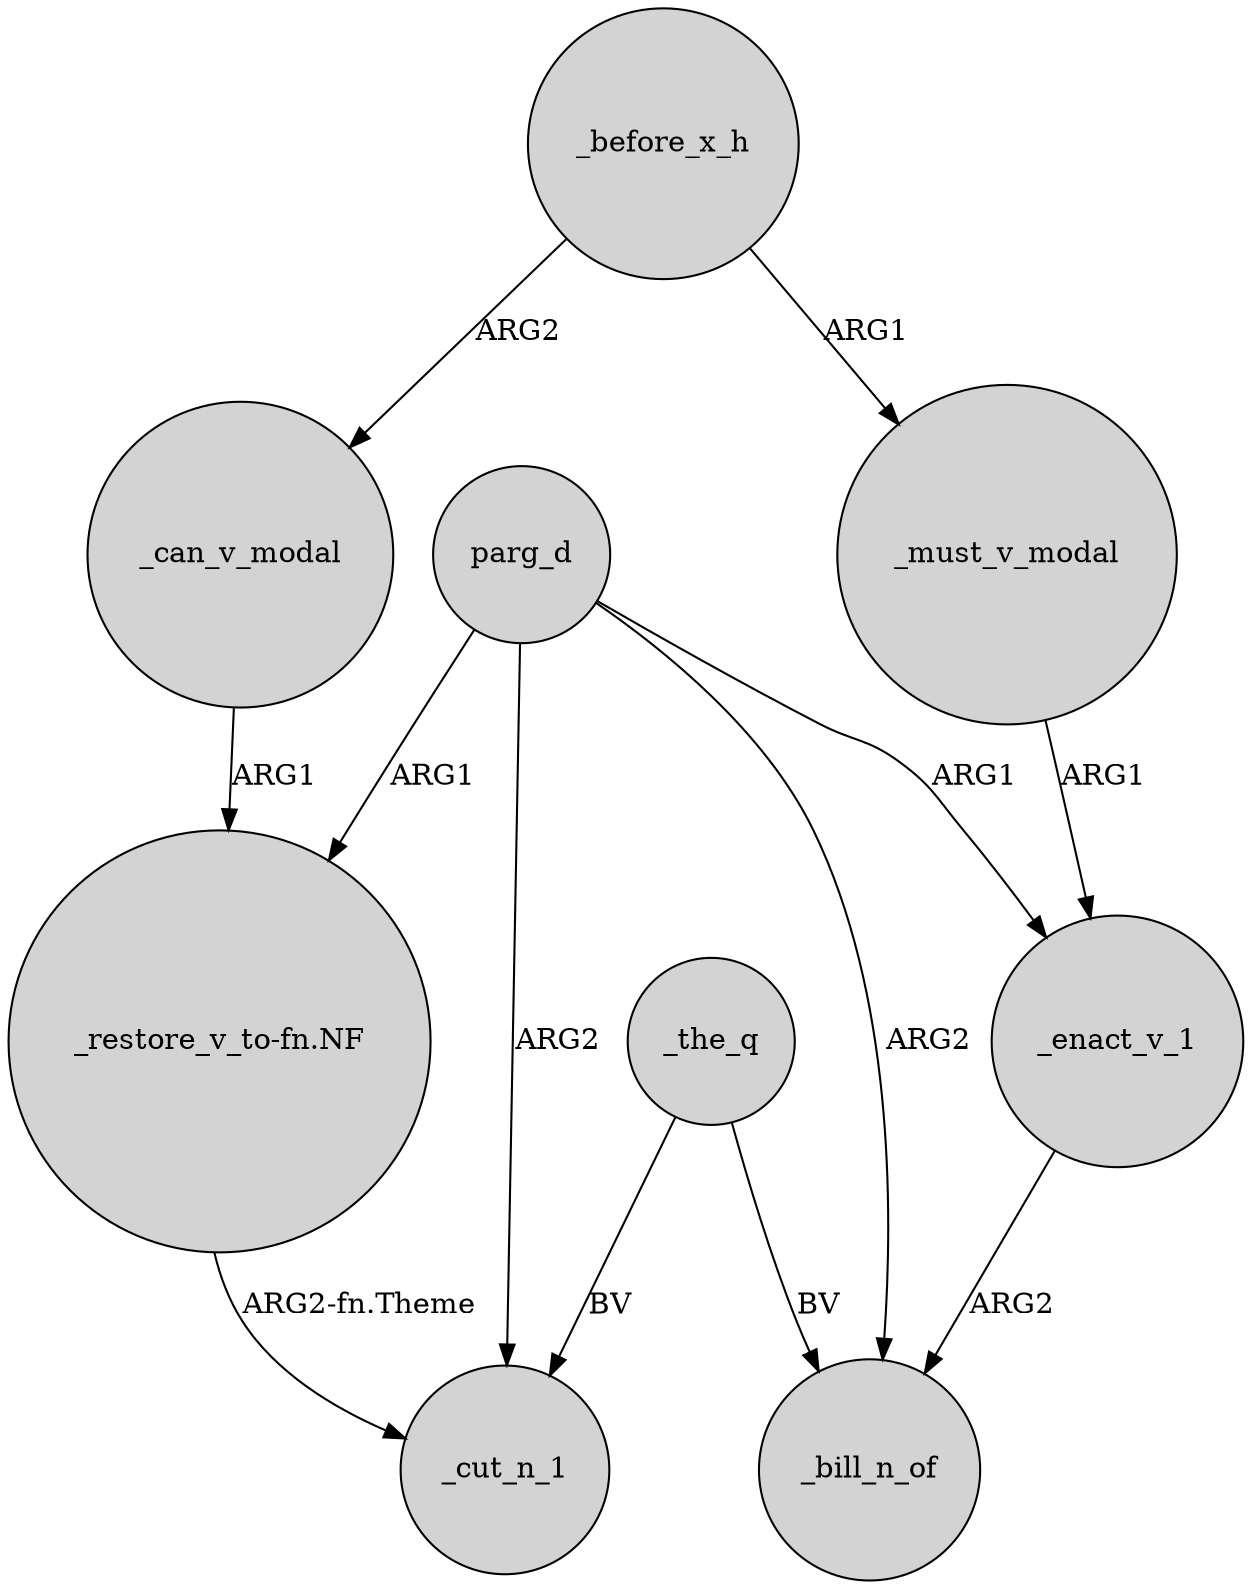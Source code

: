 digraph {
	node [shape=circle style=filled]
	_the_q -> _bill_n_of [label=BV]
	parg_d -> _enact_v_1 [label=ARG1]
	_before_x_h -> _can_v_modal [label=ARG2]
	"_restore_v_to-fn.NF" -> _cut_n_1 [label="ARG2-fn.Theme"]
	_the_q -> _cut_n_1 [label=BV]
	_must_v_modal -> _enact_v_1 [label=ARG1]
	parg_d -> "_restore_v_to-fn.NF" [label=ARG1]
	parg_d -> _bill_n_of [label=ARG2]
	parg_d -> _cut_n_1 [label=ARG2]
	_before_x_h -> _must_v_modal [label=ARG1]
	_can_v_modal -> "_restore_v_to-fn.NF" [label=ARG1]
	_enact_v_1 -> _bill_n_of [label=ARG2]
}
